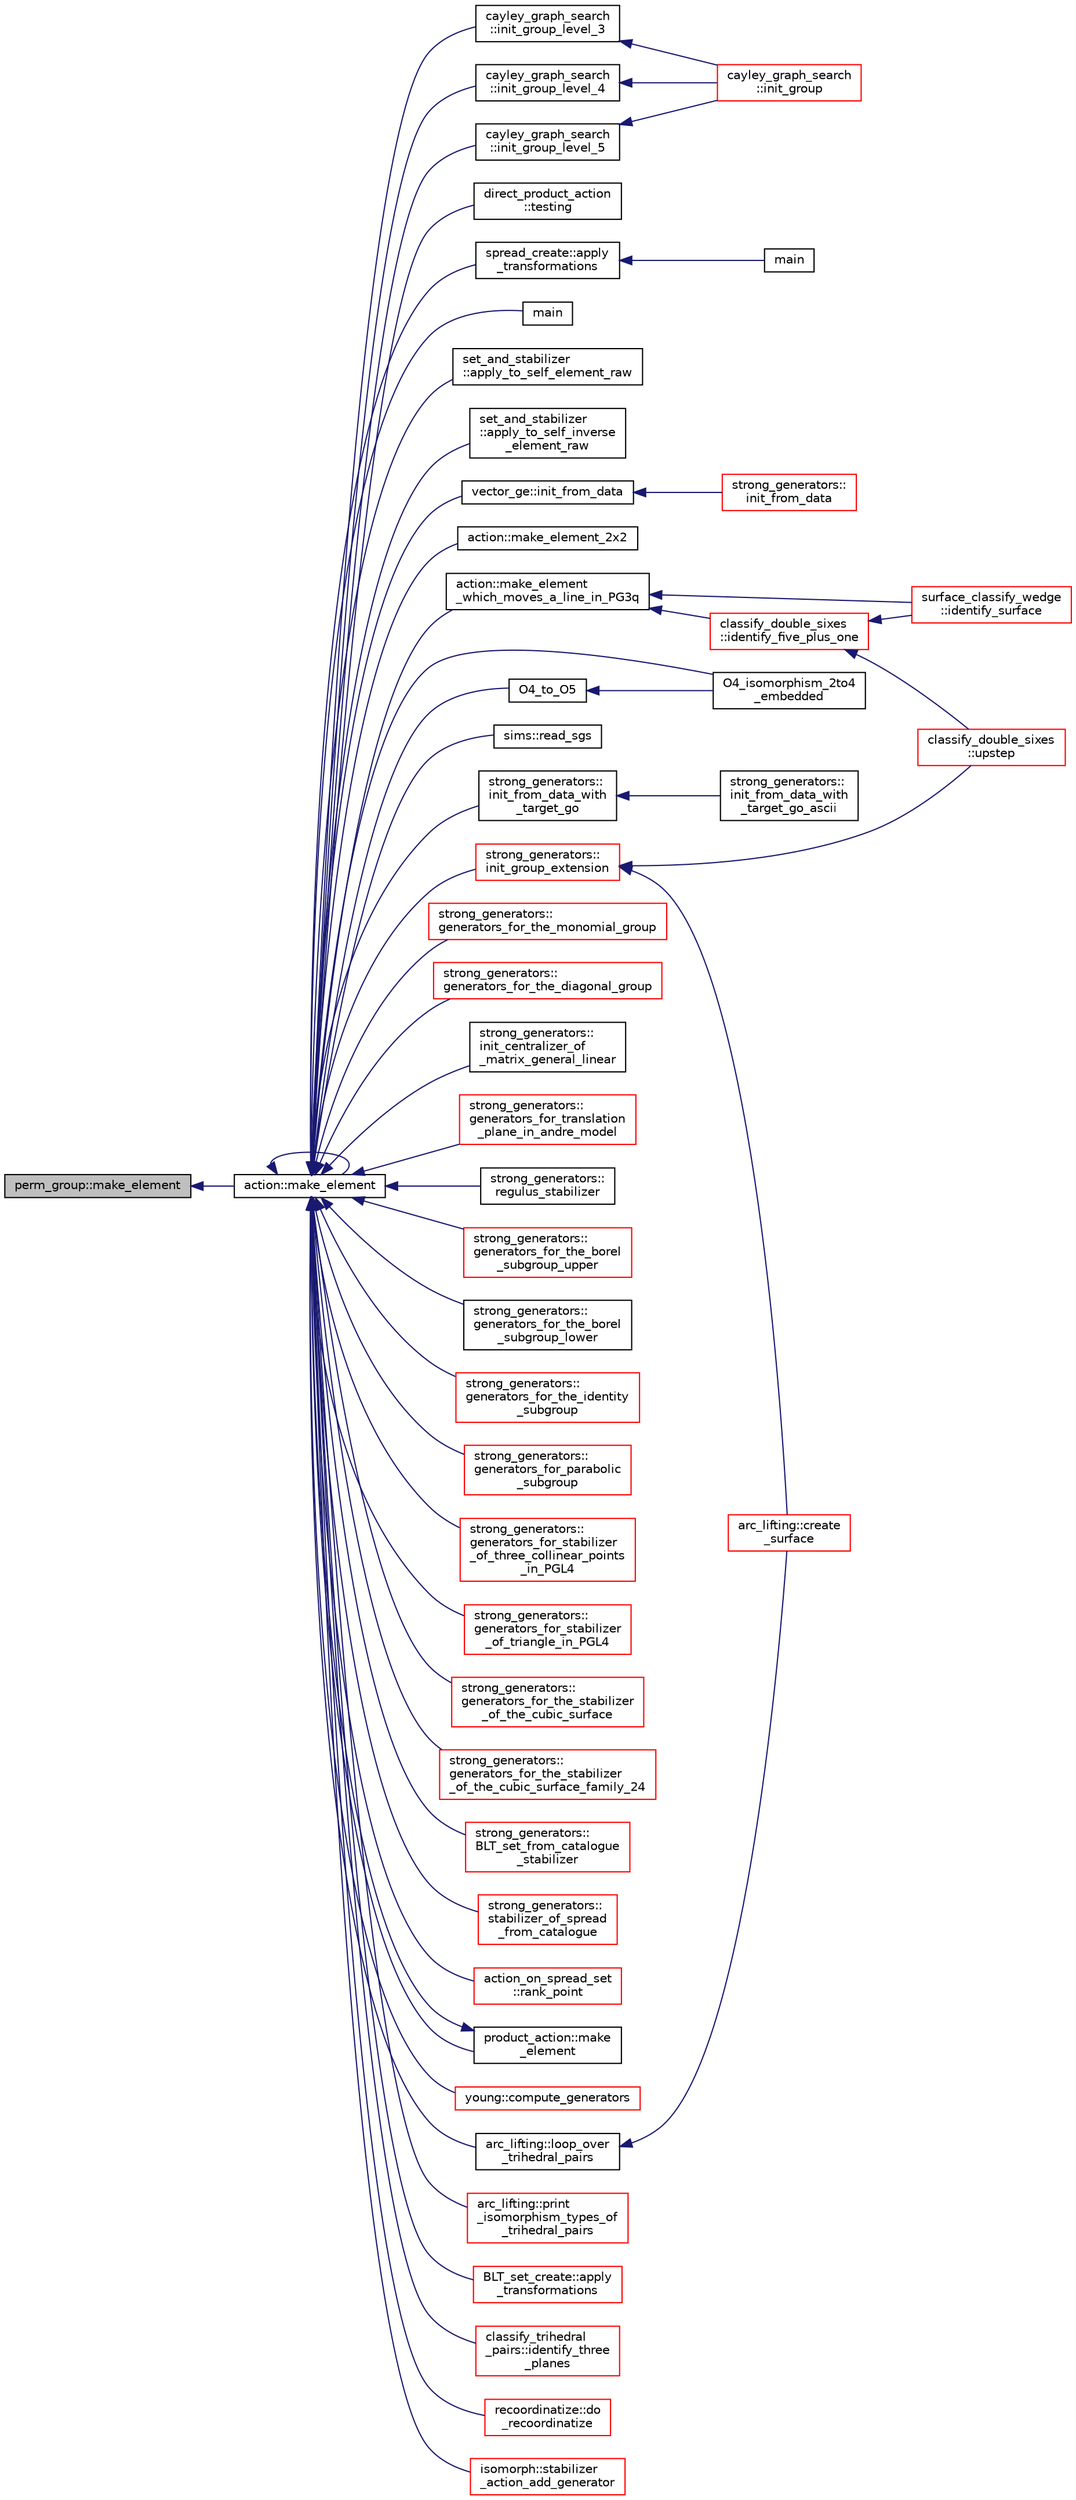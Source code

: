 digraph "perm_group::make_element"
{
  edge [fontname="Helvetica",fontsize="10",labelfontname="Helvetica",labelfontsize="10"];
  node [fontname="Helvetica",fontsize="10",shape=record];
  rankdir="LR";
  Node264 [label="perm_group::make_element",height=0.2,width=0.4,color="black", fillcolor="grey75", style="filled", fontcolor="black"];
  Node264 -> Node265 [dir="back",color="midnightblue",fontsize="10",style="solid",fontname="Helvetica"];
  Node265 [label="action::make_element",height=0.2,width=0.4,color="black", fillcolor="white", style="filled",URL="$d2/d86/classaction.html#a920fa2a27583fb60bae10e7b282cdd1d"];
  Node265 -> Node266 [dir="back",color="midnightblue",fontsize="10",style="solid",fontname="Helvetica"];
  Node266 [label="cayley_graph_search\l::init_group_level_3",height=0.2,width=0.4,color="black", fillcolor="white", style="filled",URL="$de/dae/classcayley__graph__search.html#a7c936e674e8ea64597fa37ae5aa71c71"];
  Node266 -> Node267 [dir="back",color="midnightblue",fontsize="10",style="solid",fontname="Helvetica"];
  Node267 [label="cayley_graph_search\l::init_group",height=0.2,width=0.4,color="red", fillcolor="white", style="filled",URL="$de/dae/classcayley__graph__search.html#adbce2e517a8ed979f53e8aeb043cf4ca"];
  Node265 -> Node271 [dir="back",color="midnightblue",fontsize="10",style="solid",fontname="Helvetica"];
  Node271 [label="cayley_graph_search\l::init_group_level_4",height=0.2,width=0.4,color="black", fillcolor="white", style="filled",URL="$de/dae/classcayley__graph__search.html#a6593f90cd91bea8c23fe71acca05655e"];
  Node271 -> Node267 [dir="back",color="midnightblue",fontsize="10",style="solid",fontname="Helvetica"];
  Node265 -> Node272 [dir="back",color="midnightblue",fontsize="10",style="solid",fontname="Helvetica"];
  Node272 [label="cayley_graph_search\l::init_group_level_5",height=0.2,width=0.4,color="black", fillcolor="white", style="filled",URL="$de/dae/classcayley__graph__search.html#ab4427f6ab65833dae31a18f44a5d6d7a"];
  Node272 -> Node267 [dir="back",color="midnightblue",fontsize="10",style="solid",fontname="Helvetica"];
  Node265 -> Node273 [dir="back",color="midnightblue",fontsize="10",style="solid",fontname="Helvetica"];
  Node273 [label="direct_product_action\l::testing",height=0.2,width=0.4,color="black", fillcolor="white", style="filled",URL="$d3/d78/classdirect__product__action.html#a343dbbfe1b3932d198bfa59b48c7026f"];
  Node265 -> Node274 [dir="back",color="midnightblue",fontsize="10",style="solid",fontname="Helvetica"];
  Node274 [label="spread_create::apply\l_transformations",height=0.2,width=0.4,color="black", fillcolor="white", style="filled",URL="$de/d97/classspread__create.html#af324e4219cba2572fec394ef40e9ee88"];
  Node274 -> Node275 [dir="back",color="midnightblue",fontsize="10",style="solid",fontname="Helvetica"];
  Node275 [label="main",height=0.2,width=0.4,color="black", fillcolor="white", style="filled",URL="$d1/d2f/apps_2spread_2spread__create_8_c.html#a217dbf8b442f20279ea00b898af96f52"];
  Node265 -> Node276 [dir="back",color="midnightblue",fontsize="10",style="solid",fontname="Helvetica"];
  Node276 [label="main",height=0.2,width=0.4,color="black", fillcolor="white", style="filled",URL="$df/df8/surface__classify_8_c.html#a217dbf8b442f20279ea00b898af96f52"];
  Node265 -> Node277 [dir="back",color="midnightblue",fontsize="10",style="solid",fontname="Helvetica"];
  Node277 [label="set_and_stabilizer\l::apply_to_self_element_raw",height=0.2,width=0.4,color="black", fillcolor="white", style="filled",URL="$de/df6/classset__and__stabilizer.html#aa7730cf2de0ea01c59c1fe9e3beeb550"];
  Node265 -> Node278 [dir="back",color="midnightblue",fontsize="10",style="solid",fontname="Helvetica"];
  Node278 [label="set_and_stabilizer\l::apply_to_self_inverse\l_element_raw",height=0.2,width=0.4,color="black", fillcolor="white", style="filled",URL="$de/df6/classset__and__stabilizer.html#aefacb2c9fef9d9ae8224b38185e4eeda"];
  Node265 -> Node279 [dir="back",color="midnightblue",fontsize="10",style="solid",fontname="Helvetica"];
  Node279 [label="vector_ge::init_from_data",height=0.2,width=0.4,color="black", fillcolor="white", style="filled",URL="$d4/d6e/classvector__ge.html#a44b1669e41321b41d93fb5cf957b8bc5"];
  Node279 -> Node280 [dir="back",color="midnightblue",fontsize="10",style="solid",fontname="Helvetica"];
  Node280 [label="strong_generators::\linit_from_data",height=0.2,width=0.4,color="red", fillcolor="white", style="filled",URL="$dc/d09/classstrong__generators.html#a9424d2f1794baf506746d25e9f9fefda"];
  Node265 -> Node327 [dir="back",color="midnightblue",fontsize="10",style="solid",fontname="Helvetica"];
  Node327 [label="action::make_element_2x2",height=0.2,width=0.4,color="black", fillcolor="white", style="filled",URL="$d2/d86/classaction.html#a17fab7163af96b900aae4899bff7332f"];
  Node265 -> Node265 [dir="back",color="midnightblue",fontsize="10",style="solid",fontname="Helvetica"];
  Node265 -> Node328 [dir="back",color="midnightblue",fontsize="10",style="solid",fontname="Helvetica"];
  Node328 [label="action::make_element\l_which_moves_a_line_in_PG3q",height=0.2,width=0.4,color="black", fillcolor="white", style="filled",URL="$d2/d86/classaction.html#a926b90c3aafacbf77ffd99d50a8408cb"];
  Node328 -> Node329 [dir="back",color="midnightblue",fontsize="10",style="solid",fontname="Helvetica"];
  Node329 [label="classify_double_sixes\l::identify_five_plus_one",height=0.2,width=0.4,color="red", fillcolor="white", style="filled",URL="$dd/d23/classclassify__double__sixes.html#aa78728c03ff9c37c26413c3d1ebac85a"];
  Node329 -> Node330 [dir="back",color="midnightblue",fontsize="10",style="solid",fontname="Helvetica"];
  Node330 [label="classify_double_sixes\l::upstep",height=0.2,width=0.4,color="red", fillcolor="white", style="filled",URL="$dd/d23/classclassify__double__sixes.html#af69579aea0c34504ccfe37a4f9d992ef"];
  Node329 -> Node335 [dir="back",color="midnightblue",fontsize="10",style="solid",fontname="Helvetica"];
  Node335 [label="surface_classify_wedge\l::identify_surface",height=0.2,width=0.4,color="red", fillcolor="white", style="filled",URL="$d7/d5c/classsurface__classify__wedge.html#a0ee820a0324434792bd5362b4606de80"];
  Node328 -> Node335 [dir="back",color="midnightblue",fontsize="10",style="solid",fontname="Helvetica"];
  Node265 -> Node337 [dir="back",color="midnightblue",fontsize="10",style="solid",fontname="Helvetica"];
  Node337 [label="O4_isomorphism_2to4\l_embedded",height=0.2,width=0.4,color="black", fillcolor="white", style="filled",URL="$dc/dd4/group__actions_8h.html#aa6a3808993602713a701a20d3905ebe1"];
  Node265 -> Node338 [dir="back",color="midnightblue",fontsize="10",style="solid",fontname="Helvetica"];
  Node338 [label="O4_to_O5",height=0.2,width=0.4,color="black", fillcolor="white", style="filled",URL="$dc/dd4/group__actions_8h.html#af20467afc2151efb154c3c86ae5e1e5a"];
  Node338 -> Node337 [dir="back",color="midnightblue",fontsize="10",style="solid",fontname="Helvetica"];
  Node265 -> Node339 [dir="back",color="midnightblue",fontsize="10",style="solid",fontname="Helvetica"];
  Node339 [label="sims::read_sgs",height=0.2,width=0.4,color="black", fillcolor="white", style="filled",URL="$d9/df3/classsims.html#acc819864b418090e81b8a060cdc384df"];
  Node265 -> Node340 [dir="back",color="midnightblue",fontsize="10",style="solid",fontname="Helvetica"];
  Node340 [label="strong_generators::\linit_from_data_with\l_target_go",height=0.2,width=0.4,color="black", fillcolor="white", style="filled",URL="$dc/d09/classstrong__generators.html#a026182fcca35e7a95aa7583e716585e0"];
  Node340 -> Node341 [dir="back",color="midnightblue",fontsize="10",style="solid",fontname="Helvetica"];
  Node341 [label="strong_generators::\linit_from_data_with\l_target_go_ascii",height=0.2,width=0.4,color="black", fillcolor="white", style="filled",URL="$dc/d09/classstrong__generators.html#aa6b5e7283747279143bd6f45d3ba854e"];
  Node265 -> Node342 [dir="back",color="midnightblue",fontsize="10",style="solid",fontname="Helvetica"];
  Node342 [label="strong_generators::\linit_group_extension",height=0.2,width=0.4,color="red", fillcolor="white", style="filled",URL="$dc/d09/classstrong__generators.html#a5e889497cab5e9c522c8c4610ebb8328"];
  Node342 -> Node343 [dir="back",color="midnightblue",fontsize="10",style="solid",fontname="Helvetica"];
  Node343 [label="arc_lifting::create\l_surface",height=0.2,width=0.4,color="red", fillcolor="white", style="filled",URL="$dc/db7/classarc__lifting.html#a2b1fd46281de9ff3fef00fc122d39b2b"];
  Node342 -> Node330 [dir="back",color="midnightblue",fontsize="10",style="solid",fontname="Helvetica"];
  Node265 -> Node349 [dir="back",color="midnightblue",fontsize="10",style="solid",fontname="Helvetica"];
  Node349 [label="strong_generators::\lgenerators_for_the_monomial_group",height=0.2,width=0.4,color="red", fillcolor="white", style="filled",URL="$dc/d09/classstrong__generators.html#a504b7cefda70b646b2064f80784d7f8a"];
  Node265 -> Node351 [dir="back",color="midnightblue",fontsize="10",style="solid",fontname="Helvetica"];
  Node351 [label="strong_generators::\lgenerators_for_the_diagonal_group",height=0.2,width=0.4,color="red", fillcolor="white", style="filled",URL="$dc/d09/classstrong__generators.html#a560ff860f139f7f02f293fa7f5f01aff"];
  Node265 -> Node353 [dir="back",color="midnightblue",fontsize="10",style="solid",fontname="Helvetica"];
  Node353 [label="strong_generators::\linit_centralizer_of\l_matrix_general_linear",height=0.2,width=0.4,color="black", fillcolor="white", style="filled",URL="$dc/d09/classstrong__generators.html#a32d3dac9a96e73497b2e8f822d7e0038"];
  Node265 -> Node354 [dir="back",color="midnightblue",fontsize="10",style="solid",fontname="Helvetica"];
  Node354 [label="strong_generators::\lgenerators_for_translation\l_plane_in_andre_model",height=0.2,width=0.4,color="red", fillcolor="white", style="filled",URL="$dc/d09/classstrong__generators.html#aceefa8f4e00918ef0c4e9899a6d892ac"];
  Node265 -> Node308 [dir="back",color="midnightblue",fontsize="10",style="solid",fontname="Helvetica"];
  Node308 [label="strong_generators::\lregulus_stabilizer",height=0.2,width=0.4,color="black", fillcolor="white", style="filled",URL="$dc/d09/classstrong__generators.html#a32e999d14b4168695f2e775ddf2ed7e7"];
  Node265 -> Node355 [dir="back",color="midnightblue",fontsize="10",style="solid",fontname="Helvetica"];
  Node355 [label="strong_generators::\lgenerators_for_the_borel\l_subgroup_upper",height=0.2,width=0.4,color="red", fillcolor="white", style="filled",URL="$dc/d09/classstrong__generators.html#ad2b78850e421039116d2ba4bb4939729"];
  Node265 -> Node357 [dir="back",color="midnightblue",fontsize="10",style="solid",fontname="Helvetica"];
  Node357 [label="strong_generators::\lgenerators_for_the_borel\l_subgroup_lower",height=0.2,width=0.4,color="black", fillcolor="white", style="filled",URL="$dc/d09/classstrong__generators.html#acdadd5e5c979289f36fdaaf6a96d6243"];
  Node265 -> Node358 [dir="back",color="midnightblue",fontsize="10",style="solid",fontname="Helvetica"];
  Node358 [label="strong_generators::\lgenerators_for_the_identity\l_subgroup",height=0.2,width=0.4,color="red", fillcolor="white", style="filled",URL="$dc/d09/classstrong__generators.html#a6af2f0c5e1700eefbaf90ff38892eecc"];
  Node265 -> Node360 [dir="back",color="midnightblue",fontsize="10",style="solid",fontname="Helvetica"];
  Node360 [label="strong_generators::\lgenerators_for_parabolic\l_subgroup",height=0.2,width=0.4,color="red", fillcolor="white", style="filled",URL="$dc/d09/classstrong__generators.html#a5c5c460bc6bc949e865c7e634720847a"];
  Node265 -> Node363 [dir="back",color="midnightblue",fontsize="10",style="solid",fontname="Helvetica"];
  Node363 [label="strong_generators::\lgenerators_for_stabilizer\l_of_three_collinear_points\l_in_PGL4",height=0.2,width=0.4,color="red", fillcolor="white", style="filled",URL="$dc/d09/classstrong__generators.html#a59efd3b79710ccb1dce194a779ebf26e"];
  Node265 -> Node366 [dir="back",color="midnightblue",fontsize="10",style="solid",fontname="Helvetica"];
  Node366 [label="strong_generators::\lgenerators_for_stabilizer\l_of_triangle_in_PGL4",height=0.2,width=0.4,color="red", fillcolor="white", style="filled",URL="$dc/d09/classstrong__generators.html#ad83abfc0148c2cacdfd34d122e579b0c"];
  Node265 -> Node367 [dir="back",color="midnightblue",fontsize="10",style="solid",fontname="Helvetica"];
  Node367 [label="strong_generators::\lgenerators_for_the_stabilizer\l_of_the_cubic_surface",height=0.2,width=0.4,color="red", fillcolor="white", style="filled",URL="$dc/d09/classstrong__generators.html#a606282c1c7c6d98a03ad1f896d9ae4c0"];
  Node265 -> Node368 [dir="back",color="midnightblue",fontsize="10",style="solid",fontname="Helvetica"];
  Node368 [label="strong_generators::\lgenerators_for_the_stabilizer\l_of_the_cubic_surface_family_24",height=0.2,width=0.4,color="red", fillcolor="white", style="filled",URL="$dc/d09/classstrong__generators.html#a984cb3bd1b49e98dbcaa1bbe90bd3077"];
  Node265 -> Node371 [dir="back",color="midnightblue",fontsize="10",style="solid",fontname="Helvetica"];
  Node371 [label="strong_generators::\lBLT_set_from_catalogue\l_stabilizer",height=0.2,width=0.4,color="red", fillcolor="white", style="filled",URL="$dc/d09/classstrong__generators.html#a5745df767149506be3c591359840014f"];
  Node265 -> Node372 [dir="back",color="midnightblue",fontsize="10",style="solid",fontname="Helvetica"];
  Node372 [label="strong_generators::\lstabilizer_of_spread\l_from_catalogue",height=0.2,width=0.4,color="red", fillcolor="white", style="filled",URL="$dc/d09/classstrong__generators.html#aedcc0f18e04cb4190e78d11f1c4b29dd"];
  Node265 -> Node374 [dir="back",color="midnightblue",fontsize="10",style="solid",fontname="Helvetica"];
  Node374 [label="action_on_spread_set\l::rank_point",height=0.2,width=0.4,color="red", fillcolor="white", style="filled",URL="$d2/d7a/classaction__on__spread__set.html#a1d7082bfaaf523ad746fe94685fe2e43"];
  Node265 -> Node559 [dir="back",color="midnightblue",fontsize="10",style="solid",fontname="Helvetica"];
  Node559 [label="product_action::make\l_element",height=0.2,width=0.4,color="black", fillcolor="white", style="filled",URL="$d8/d74/classproduct__action.html#a1d16f9f3a4be7b3ed6ce0825612a3cd8"];
  Node559 -> Node265 [dir="back",color="midnightblue",fontsize="10",style="solid",fontname="Helvetica"];
  Node265 -> Node560 [dir="back",color="midnightblue",fontsize="10",style="solid",fontname="Helvetica"];
  Node560 [label="young::compute_generators",height=0.2,width=0.4,color="red", fillcolor="white", style="filled",URL="$dd/d68/classyoung.html#a26c8929e3f3f49437e3241f5d627ee20"];
  Node265 -> Node562 [dir="back",color="midnightblue",fontsize="10",style="solid",fontname="Helvetica"];
  Node562 [label="arc_lifting::loop_over\l_trihedral_pairs",height=0.2,width=0.4,color="black", fillcolor="white", style="filled",URL="$dc/db7/classarc__lifting.html#a30126f5ed4126d604c191aa4d1f7505a"];
  Node562 -> Node343 [dir="back",color="midnightblue",fontsize="10",style="solid",fontname="Helvetica"];
  Node265 -> Node563 [dir="back",color="midnightblue",fontsize="10",style="solid",fontname="Helvetica"];
  Node563 [label="arc_lifting::print\l_isomorphism_types_of\l_trihedral_pairs",height=0.2,width=0.4,color="red", fillcolor="white", style="filled",URL="$dc/db7/classarc__lifting.html#ac2ea90f2acf97c870a7f46f7b125b8b7"];
  Node265 -> Node565 [dir="back",color="midnightblue",fontsize="10",style="solid",fontname="Helvetica"];
  Node565 [label="BLT_set_create::apply\l_transformations",height=0.2,width=0.4,color="red", fillcolor="white", style="filled",URL="$d4/d40/class_b_l_t__set__create.html#ab39c77dca057b334e270fadee6c26c2c"];
  Node265 -> Node566 [dir="back",color="midnightblue",fontsize="10",style="solid",fontname="Helvetica"];
  Node566 [label="classify_trihedral\l_pairs::identify_three\l_planes",height=0.2,width=0.4,color="red", fillcolor="white", style="filled",URL="$d1/d21/classclassify__trihedral__pairs.html#a0c39bec96db456430eb119aa573f6d25"];
  Node265 -> Node570 [dir="back",color="midnightblue",fontsize="10",style="solid",fontname="Helvetica"];
  Node570 [label="recoordinatize::do\l_recoordinatize",height=0.2,width=0.4,color="red", fillcolor="white", style="filled",URL="$d3/d3c/classrecoordinatize.html#ae667d36625d30c780af10da96e26ab04"];
  Node265 -> Node574 [dir="back",color="midnightblue",fontsize="10",style="solid",fontname="Helvetica"];
  Node574 [label="isomorph::stabilizer\l_action_add_generator",height=0.2,width=0.4,color="red", fillcolor="white", style="filled",URL="$d3/d5f/classisomorph.html#ae91af86c9c82cf9c5c7ee24a60e59460"];
}
